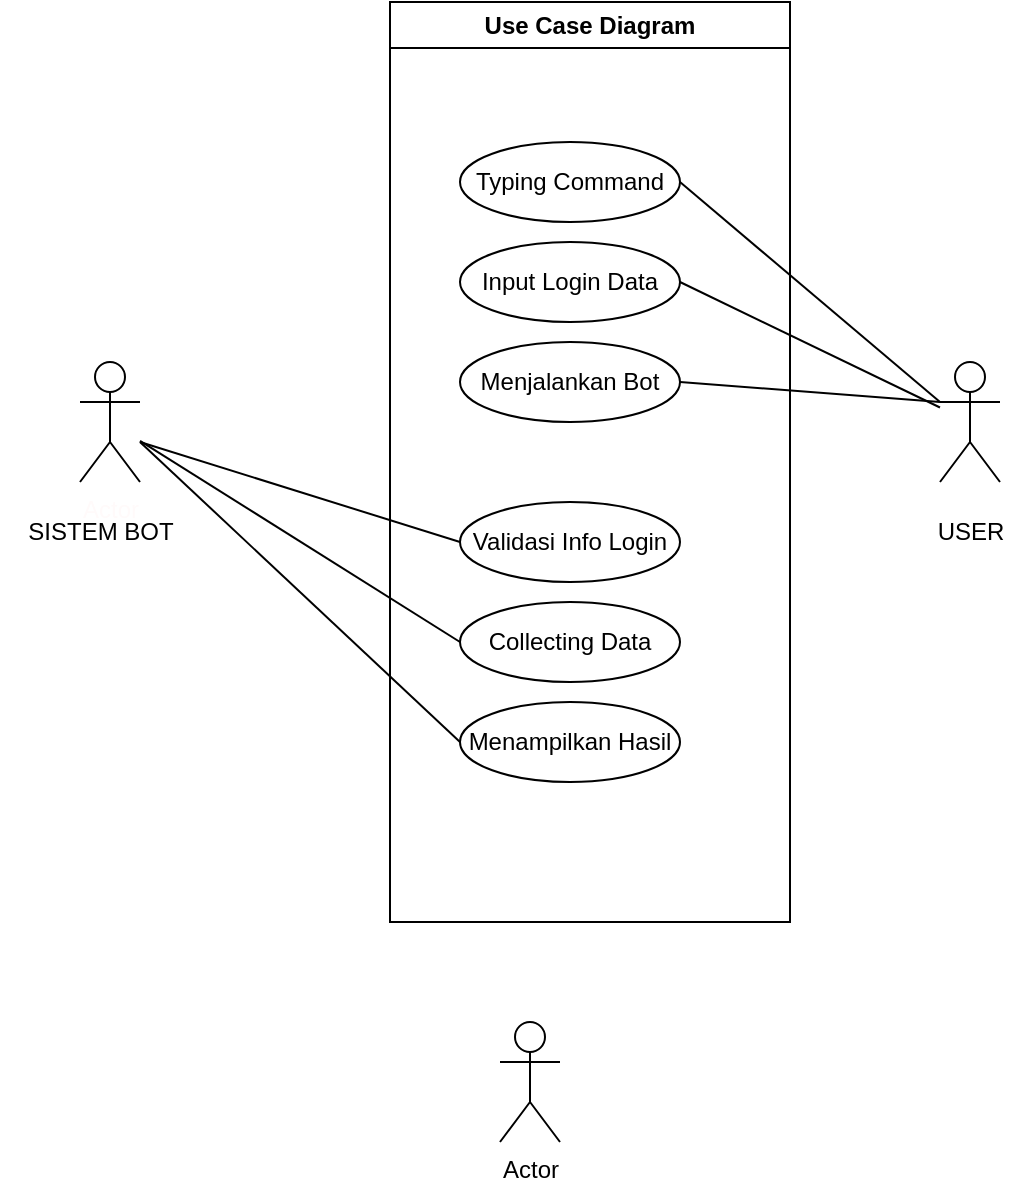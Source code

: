 <mxfile version="20.8.21" type="github">
  <diagram name="Page-1" id="Lor-8H6tkds64roFFwCs">
    <mxGraphModel dx="926" dy="549" grid="1" gridSize="10" guides="1" tooltips="1" connect="1" arrows="1" fold="1" page="1" pageScale="1" pageWidth="850" pageHeight="1100" math="0" shadow="0">
      <root>
        <mxCell id="0" />
        <mxCell id="1" parent="0" />
        <mxCell id="fK5IZhhIRhRFnd4KpxjP-3" value="Use Case Diagram" style="swimlane;whiteSpace=wrap;html=1;" vertex="1" parent="1">
          <mxGeometry x="425" y="160" width="200" height="460" as="geometry">
            <mxRectangle x="310" y="160" width="140" height="30" as="alternateBounds" />
          </mxGeometry>
        </mxCell>
        <mxCell id="fK5IZhhIRhRFnd4KpxjP-14" value="Input Login Data" style="ellipse;whiteSpace=wrap;html=1;fontFamily=Helvetica;fontColor=none;" vertex="1" parent="fK5IZhhIRhRFnd4KpxjP-3">
          <mxGeometry x="35" y="120" width="110" height="40" as="geometry" />
        </mxCell>
        <mxCell id="fK5IZhhIRhRFnd4KpxjP-15" value="Menjalankan Bot" style="ellipse;whiteSpace=wrap;html=1;fontFamily=Helvetica;fontColor=none;" vertex="1" parent="fK5IZhhIRhRFnd4KpxjP-3">
          <mxGeometry x="35" y="170" width="110" height="40" as="geometry" />
        </mxCell>
        <mxCell id="fK5IZhhIRhRFnd4KpxjP-16" value="Typing Command" style="ellipse;whiteSpace=wrap;html=1;fontFamily=Helvetica;fontColor=none;" vertex="1" parent="fK5IZhhIRhRFnd4KpxjP-3">
          <mxGeometry x="35" y="70" width="110" height="40" as="geometry" />
        </mxCell>
        <mxCell id="fK5IZhhIRhRFnd4KpxjP-17" value="Validasi Info Login" style="ellipse;whiteSpace=wrap;html=1;fontFamily=Helvetica;fontColor=none;" vertex="1" parent="fK5IZhhIRhRFnd4KpxjP-3">
          <mxGeometry x="35" y="250" width="110" height="40" as="geometry" />
        </mxCell>
        <mxCell id="fK5IZhhIRhRFnd4KpxjP-18" value="Collecting Data" style="ellipse;whiteSpace=wrap;html=1;fontFamily=Helvetica;fontColor=none;" vertex="1" parent="fK5IZhhIRhRFnd4KpxjP-3">
          <mxGeometry x="35" y="300" width="110" height="40" as="geometry" />
        </mxCell>
        <mxCell id="fK5IZhhIRhRFnd4KpxjP-19" value="Menampilkan Hasil" style="ellipse;whiteSpace=wrap;html=1;fontFamily=Helvetica;fontColor=none;" vertex="1" parent="fK5IZhhIRhRFnd4KpxjP-3">
          <mxGeometry x="35" y="350" width="110" height="40" as="geometry" />
        </mxCell>
        <mxCell id="fK5IZhhIRhRFnd4KpxjP-5" value="Actor" style="shape=umlActor;verticalLabelPosition=bottom;verticalAlign=top;html=1;outlineConnect=0;fontFamily=Helvetica;fontColor=#fffafa;" vertex="1" parent="1">
          <mxGeometry x="270" y="340" width="30" height="60" as="geometry" />
        </mxCell>
        <mxCell id="fK5IZhhIRhRFnd4KpxjP-6" value="Actor" style="shape=umlActor;verticalLabelPosition=bottom;verticalAlign=top;html=1;outlineConnect=0;" vertex="1" parent="1">
          <mxGeometry x="480" y="670" width="30" height="60" as="geometry" />
        </mxCell>
        <mxCell id="fK5IZhhIRhRFnd4KpxjP-9" value="Actor" style="shape=umlActor;verticalLabelPosition=bottom;verticalAlign=top;outlineConnect=0;fontFamily=Helvetica;fontColor=none;noLabel=1;" vertex="1" parent="1">
          <mxGeometry x="700" y="340" width="30" height="60" as="geometry" />
        </mxCell>
        <mxCell id="fK5IZhhIRhRFnd4KpxjP-11" value="SISTEM BOT" style="text;html=1;align=center;verticalAlign=middle;resizable=0;points=[];autosize=1;strokeColor=none;fillColor=none;fontFamily=Helvetica;" vertex="1" parent="1">
          <mxGeometry x="230" y="410" width="100" height="30" as="geometry" />
        </mxCell>
        <mxCell id="fK5IZhhIRhRFnd4KpxjP-13" value="USER" style="text;html=1;align=center;verticalAlign=middle;resizable=0;points=[];autosize=1;strokeColor=none;fillColor=none;fontFamily=Helvetica;" vertex="1" parent="1">
          <mxGeometry x="685" y="410" width="60" height="30" as="geometry" />
        </mxCell>
        <mxCell id="fK5IZhhIRhRFnd4KpxjP-20" value="" style="endArrow=none;html=1;rounded=0;fontFamily=Helvetica;fontColor=none;entryX=0;entryY=0.5;entryDx=0;entryDy=0;" edge="1" parent="1" target="fK5IZhhIRhRFnd4KpxjP-17">
          <mxGeometry width="50" height="50" relative="1" as="geometry">
            <mxPoint x="300" y="380" as="sourcePoint" />
            <mxPoint x="330" y="370" as="targetPoint" />
          </mxGeometry>
        </mxCell>
        <mxCell id="fK5IZhhIRhRFnd4KpxjP-21" value="" style="endArrow=none;html=1;rounded=0;fontFamily=Helvetica;fontColor=none;entryX=0;entryY=0.5;entryDx=0;entryDy=0;" edge="1" parent="1" source="fK5IZhhIRhRFnd4KpxjP-5" target="fK5IZhhIRhRFnd4KpxjP-18">
          <mxGeometry width="50" height="50" relative="1" as="geometry">
            <mxPoint x="280" y="420" as="sourcePoint" />
            <mxPoint x="450" y="480" as="targetPoint" />
          </mxGeometry>
        </mxCell>
        <mxCell id="fK5IZhhIRhRFnd4KpxjP-22" value="" style="endArrow=none;html=1;rounded=0;fontFamily=Helvetica;fontColor=none;entryX=0;entryY=0.5;entryDx=0;entryDy=0;" edge="1" parent="1" target="fK5IZhhIRhRFnd4KpxjP-19">
          <mxGeometry width="50" height="50" relative="1" as="geometry">
            <mxPoint x="300" y="380" as="sourcePoint" />
            <mxPoint x="330" y="370" as="targetPoint" />
          </mxGeometry>
        </mxCell>
        <mxCell id="fK5IZhhIRhRFnd4KpxjP-23" value="" style="endArrow=none;html=1;rounded=0;fontFamily=Helvetica;fontColor=none;entryX=1;entryY=0.5;entryDx=0;entryDy=0;" edge="1" parent="1" target="fK5IZhhIRhRFnd4KpxjP-16">
          <mxGeometry width="50" height="50" relative="1" as="geometry">
            <mxPoint x="700" y="360" as="sourcePoint" />
            <mxPoint x="330" y="370" as="targetPoint" />
          </mxGeometry>
        </mxCell>
        <mxCell id="fK5IZhhIRhRFnd4KpxjP-24" value="" style="endArrow=none;html=1;rounded=0;fontFamily=Helvetica;fontColor=none;entryX=1;entryY=0.5;entryDx=0;entryDy=0;" edge="1" parent="1" source="fK5IZhhIRhRFnd4KpxjP-9" target="fK5IZhhIRhRFnd4KpxjP-14">
          <mxGeometry width="50" height="50" relative="1" as="geometry">
            <mxPoint x="280" y="420" as="sourcePoint" />
            <mxPoint x="330" y="370" as="targetPoint" />
          </mxGeometry>
        </mxCell>
        <mxCell id="fK5IZhhIRhRFnd4KpxjP-25" value="" style="endArrow=none;html=1;rounded=0;fontFamily=Helvetica;fontColor=none;entryX=1;entryY=0.5;entryDx=0;entryDy=0;" edge="1" parent="1" target="fK5IZhhIRhRFnd4KpxjP-15">
          <mxGeometry width="50" height="50" relative="1" as="geometry">
            <mxPoint x="700" y="360" as="sourcePoint" />
            <mxPoint x="330" y="370" as="targetPoint" />
          </mxGeometry>
        </mxCell>
      </root>
    </mxGraphModel>
  </diagram>
</mxfile>
